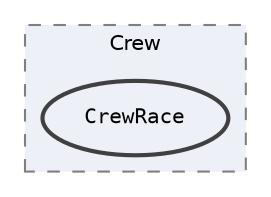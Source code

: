 digraph "Assets/Scripts/Crew/CrewRace"
{
 // INTERACTIVE_SVG=YES
 // LATEX_PDF_SIZE
  bgcolor="transparent";
  edge [fontname=Helvetica,fontsize=10,labelfontname=Helvetica,labelfontsize=10];
  node [fontname=Helvetica,fontsize=10,fontname=Consolas fontsize=10 style=filled height=0.2 width=0.4 margin=0.1];
  compound=true
  subgraph clusterdir_9c1e8d6a300bef10c208a659d211cf91 {
    graph [ bgcolor="#edf0f7", pencolor="grey50", label="Crew", fontname=Helvetica,fontsize=10 style="filled,dashed", URL="dir_9c1e8d6a300bef10c208a659d211cf91.html",tooltip=""]
  dir_0267378d895fe037766b633439253df4 [label="CrewRace", fillcolor="#edf0f7", color="grey25", style="filled,bold", URL="dir_0267378d895fe037766b633439253df4.html",tooltip=""];
  }
}
